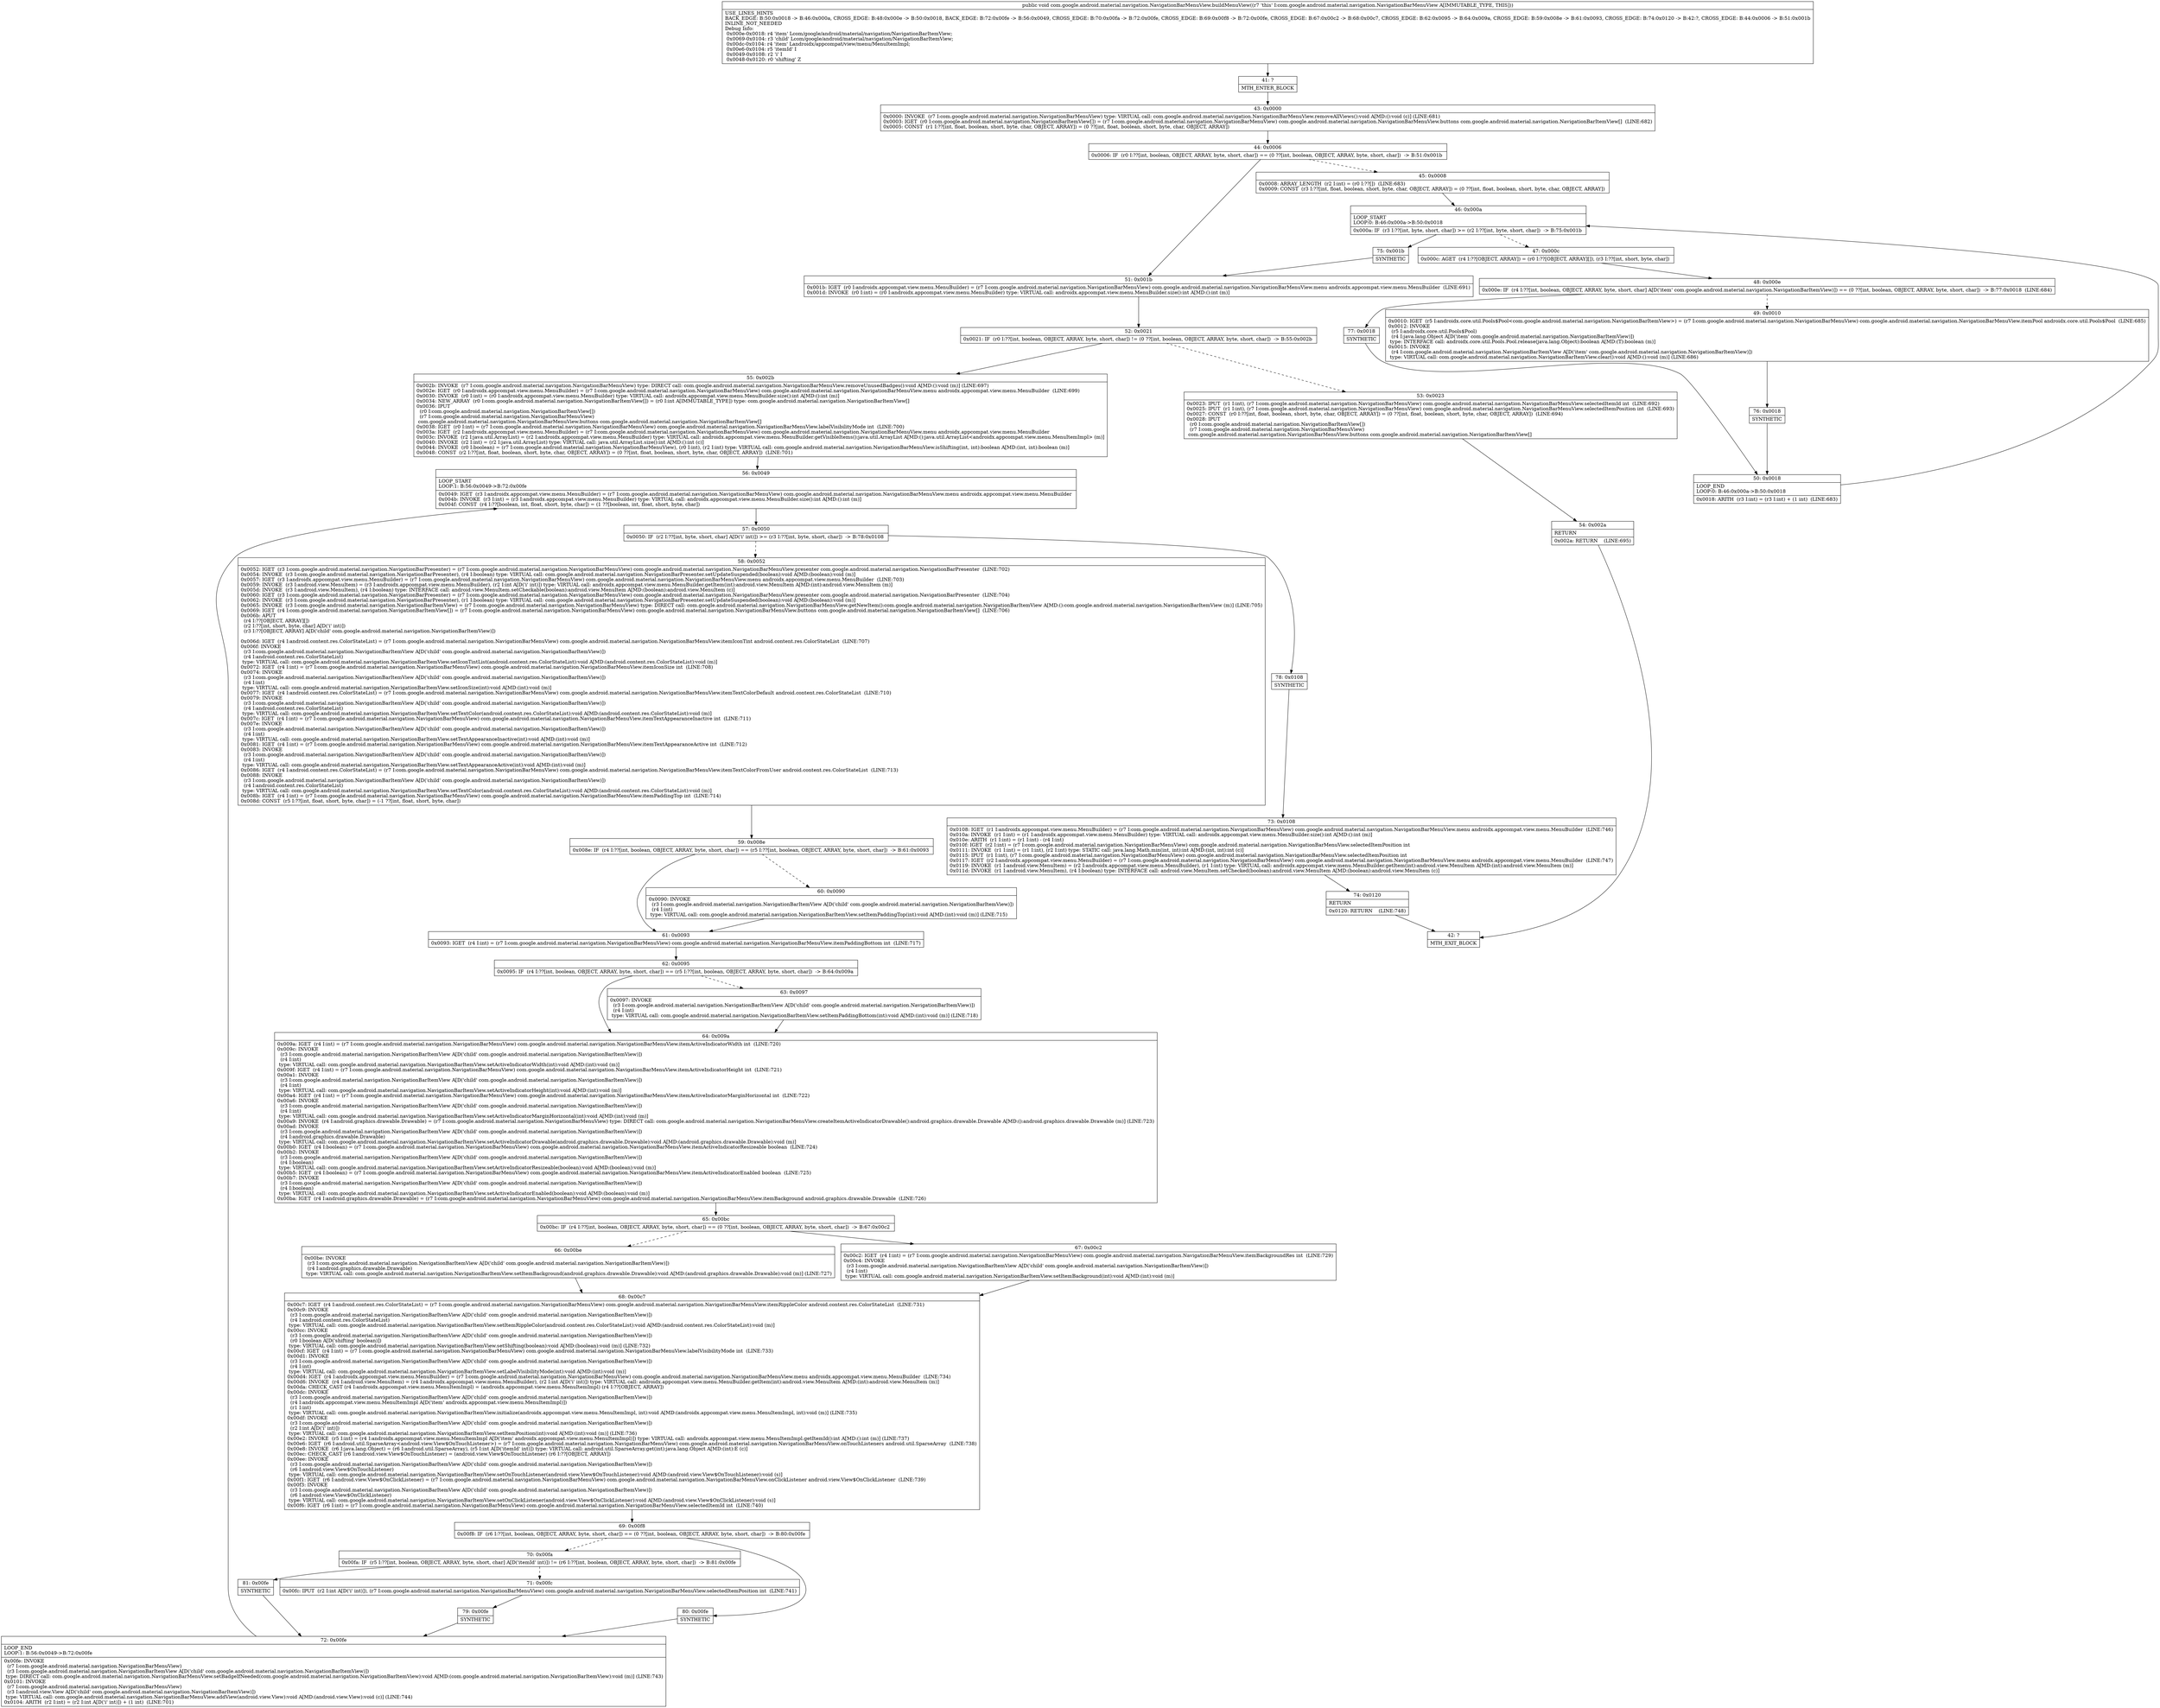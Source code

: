 digraph "CFG forcom.google.android.material.navigation.NavigationBarMenuView.buildMenuView()V" {
Node_41 [shape=record,label="{41\:\ ?|MTH_ENTER_BLOCK\l}"];
Node_43 [shape=record,label="{43\:\ 0x0000|0x0000: INVOKE  (r7 I:com.google.android.material.navigation.NavigationBarMenuView) type: VIRTUAL call: com.google.android.material.navigation.NavigationBarMenuView.removeAllViews():void A[MD:():void (c)] (LINE:681)\l0x0003: IGET  (r0 I:com.google.android.material.navigation.NavigationBarItemView[]) = (r7 I:com.google.android.material.navigation.NavigationBarMenuView) com.google.android.material.navigation.NavigationBarMenuView.buttons com.google.android.material.navigation.NavigationBarItemView[]  (LINE:682)\l0x0005: CONST  (r1 I:??[int, float, boolean, short, byte, char, OBJECT, ARRAY]) = (0 ??[int, float, boolean, short, byte, char, OBJECT, ARRAY]) \l}"];
Node_44 [shape=record,label="{44\:\ 0x0006|0x0006: IF  (r0 I:??[int, boolean, OBJECT, ARRAY, byte, short, char]) == (0 ??[int, boolean, OBJECT, ARRAY, byte, short, char])  \-\> B:51:0x001b \l}"];
Node_45 [shape=record,label="{45\:\ 0x0008|0x0008: ARRAY_LENGTH  (r2 I:int) = (r0 I:??[])  (LINE:683)\l0x0009: CONST  (r3 I:??[int, float, boolean, short, byte, char, OBJECT, ARRAY]) = (0 ??[int, float, boolean, short, byte, char, OBJECT, ARRAY]) \l}"];
Node_46 [shape=record,label="{46\:\ 0x000a|LOOP_START\lLOOP:0: B:46:0x000a\-\>B:50:0x0018\l|0x000a: IF  (r3 I:??[int, byte, short, char]) \>= (r2 I:??[int, byte, short, char])  \-\> B:75:0x001b \l}"];
Node_47 [shape=record,label="{47\:\ 0x000c|0x000c: AGET  (r4 I:??[OBJECT, ARRAY]) = (r0 I:??[OBJECT, ARRAY][]), (r3 I:??[int, short, byte, char]) \l}"];
Node_48 [shape=record,label="{48\:\ 0x000e|0x000e: IF  (r4 I:??[int, boolean, OBJECT, ARRAY, byte, short, char] A[D('item' com.google.android.material.navigation.NavigationBarItemView)]) == (0 ??[int, boolean, OBJECT, ARRAY, byte, short, char])  \-\> B:77:0x0018  (LINE:684)\l}"];
Node_49 [shape=record,label="{49\:\ 0x0010|0x0010: IGET  (r5 I:androidx.core.util.Pools$Pool\<com.google.android.material.navigation.NavigationBarItemView\>) = (r7 I:com.google.android.material.navigation.NavigationBarMenuView) com.google.android.material.navigation.NavigationBarMenuView.itemPool androidx.core.util.Pools$Pool  (LINE:685)\l0x0012: INVOKE  \l  (r5 I:androidx.core.util.Pools$Pool)\l  (r4 I:java.lang.Object A[D('item' com.google.android.material.navigation.NavigationBarItemView)])\l type: INTERFACE call: androidx.core.util.Pools.Pool.release(java.lang.Object):boolean A[MD:(T):boolean (m)]\l0x0015: INVOKE  \l  (r4 I:com.google.android.material.navigation.NavigationBarItemView A[D('item' com.google.android.material.navigation.NavigationBarItemView)])\l type: VIRTUAL call: com.google.android.material.navigation.NavigationBarItemView.clear():void A[MD:():void (m)] (LINE:686)\l}"];
Node_76 [shape=record,label="{76\:\ 0x0018|SYNTHETIC\l}"];
Node_50 [shape=record,label="{50\:\ 0x0018|LOOP_END\lLOOP:0: B:46:0x000a\-\>B:50:0x0018\l|0x0018: ARITH  (r3 I:int) = (r3 I:int) + (1 int)  (LINE:683)\l}"];
Node_77 [shape=record,label="{77\:\ 0x0018|SYNTHETIC\l}"];
Node_75 [shape=record,label="{75\:\ 0x001b|SYNTHETIC\l}"];
Node_51 [shape=record,label="{51\:\ 0x001b|0x001b: IGET  (r0 I:androidx.appcompat.view.menu.MenuBuilder) = (r7 I:com.google.android.material.navigation.NavigationBarMenuView) com.google.android.material.navigation.NavigationBarMenuView.menu androidx.appcompat.view.menu.MenuBuilder  (LINE:691)\l0x001d: INVOKE  (r0 I:int) = (r0 I:androidx.appcompat.view.menu.MenuBuilder) type: VIRTUAL call: androidx.appcompat.view.menu.MenuBuilder.size():int A[MD:():int (m)]\l}"];
Node_52 [shape=record,label="{52\:\ 0x0021|0x0021: IF  (r0 I:??[int, boolean, OBJECT, ARRAY, byte, short, char]) != (0 ??[int, boolean, OBJECT, ARRAY, byte, short, char])  \-\> B:55:0x002b \l}"];
Node_53 [shape=record,label="{53\:\ 0x0023|0x0023: IPUT  (r1 I:int), (r7 I:com.google.android.material.navigation.NavigationBarMenuView) com.google.android.material.navigation.NavigationBarMenuView.selectedItemId int  (LINE:692)\l0x0025: IPUT  (r1 I:int), (r7 I:com.google.android.material.navigation.NavigationBarMenuView) com.google.android.material.navigation.NavigationBarMenuView.selectedItemPosition int  (LINE:693)\l0x0027: CONST  (r0 I:??[int, float, boolean, short, byte, char, OBJECT, ARRAY]) = (0 ??[int, float, boolean, short, byte, char, OBJECT, ARRAY])  (LINE:694)\l0x0028: IPUT  \l  (r0 I:com.google.android.material.navigation.NavigationBarItemView[])\l  (r7 I:com.google.android.material.navigation.NavigationBarMenuView)\l com.google.android.material.navigation.NavigationBarMenuView.buttons com.google.android.material.navigation.NavigationBarItemView[] \l}"];
Node_54 [shape=record,label="{54\:\ 0x002a|RETURN\l|0x002a: RETURN    (LINE:695)\l}"];
Node_42 [shape=record,label="{42\:\ ?|MTH_EXIT_BLOCK\l}"];
Node_55 [shape=record,label="{55\:\ 0x002b|0x002b: INVOKE  (r7 I:com.google.android.material.navigation.NavigationBarMenuView) type: DIRECT call: com.google.android.material.navigation.NavigationBarMenuView.removeUnusedBadges():void A[MD:():void (m)] (LINE:697)\l0x002e: IGET  (r0 I:androidx.appcompat.view.menu.MenuBuilder) = (r7 I:com.google.android.material.navigation.NavigationBarMenuView) com.google.android.material.navigation.NavigationBarMenuView.menu androidx.appcompat.view.menu.MenuBuilder  (LINE:699)\l0x0030: INVOKE  (r0 I:int) = (r0 I:androidx.appcompat.view.menu.MenuBuilder) type: VIRTUAL call: androidx.appcompat.view.menu.MenuBuilder.size():int A[MD:():int (m)]\l0x0034: NEW_ARRAY  (r0 I:com.google.android.material.navigation.NavigationBarItemView[]) = (r0 I:int A[IMMUTABLE_TYPE]) type: com.google.android.material.navigation.NavigationBarItemView[] \l0x0036: IPUT  \l  (r0 I:com.google.android.material.navigation.NavigationBarItemView[])\l  (r7 I:com.google.android.material.navigation.NavigationBarMenuView)\l com.google.android.material.navigation.NavigationBarMenuView.buttons com.google.android.material.navigation.NavigationBarItemView[] \l0x0038: IGET  (r0 I:int) = (r7 I:com.google.android.material.navigation.NavigationBarMenuView) com.google.android.material.navigation.NavigationBarMenuView.labelVisibilityMode int  (LINE:700)\l0x003a: IGET  (r2 I:androidx.appcompat.view.menu.MenuBuilder) = (r7 I:com.google.android.material.navigation.NavigationBarMenuView) com.google.android.material.navigation.NavigationBarMenuView.menu androidx.appcompat.view.menu.MenuBuilder \l0x003c: INVOKE  (r2 I:java.util.ArrayList) = (r2 I:androidx.appcompat.view.menu.MenuBuilder) type: VIRTUAL call: androidx.appcompat.view.menu.MenuBuilder.getVisibleItems():java.util.ArrayList A[MD:():java.util.ArrayList\<androidx.appcompat.view.menu.MenuItemImpl\> (m)]\l0x0040: INVOKE  (r2 I:int) = (r2 I:java.util.ArrayList) type: VIRTUAL call: java.util.ArrayList.size():int A[MD:():int (c)]\l0x0044: INVOKE  (r0 I:boolean) = (r7 I:com.google.android.material.navigation.NavigationBarMenuView), (r0 I:int), (r2 I:int) type: VIRTUAL call: com.google.android.material.navigation.NavigationBarMenuView.isShifting(int, int):boolean A[MD:(int, int):boolean (m)]\l0x0048: CONST  (r2 I:??[int, float, boolean, short, byte, char, OBJECT, ARRAY]) = (0 ??[int, float, boolean, short, byte, char, OBJECT, ARRAY])  (LINE:701)\l}"];
Node_56 [shape=record,label="{56\:\ 0x0049|LOOP_START\lLOOP:1: B:56:0x0049\-\>B:72:0x00fe\l|0x0049: IGET  (r3 I:androidx.appcompat.view.menu.MenuBuilder) = (r7 I:com.google.android.material.navigation.NavigationBarMenuView) com.google.android.material.navigation.NavigationBarMenuView.menu androidx.appcompat.view.menu.MenuBuilder \l0x004b: INVOKE  (r3 I:int) = (r3 I:androidx.appcompat.view.menu.MenuBuilder) type: VIRTUAL call: androidx.appcompat.view.menu.MenuBuilder.size():int A[MD:():int (m)]\l0x004f: CONST  (r4 I:??[boolean, int, float, short, byte, char]) = (1 ??[boolean, int, float, short, byte, char]) \l}"];
Node_57 [shape=record,label="{57\:\ 0x0050|0x0050: IF  (r2 I:??[int, byte, short, char] A[D('i' int)]) \>= (r3 I:??[int, byte, short, char])  \-\> B:78:0x0108 \l}"];
Node_58 [shape=record,label="{58\:\ 0x0052|0x0052: IGET  (r3 I:com.google.android.material.navigation.NavigationBarPresenter) = (r7 I:com.google.android.material.navigation.NavigationBarMenuView) com.google.android.material.navigation.NavigationBarMenuView.presenter com.google.android.material.navigation.NavigationBarPresenter  (LINE:702)\l0x0054: INVOKE  (r3 I:com.google.android.material.navigation.NavigationBarPresenter), (r4 I:boolean) type: VIRTUAL call: com.google.android.material.navigation.NavigationBarPresenter.setUpdateSuspended(boolean):void A[MD:(boolean):void (m)]\l0x0057: IGET  (r3 I:androidx.appcompat.view.menu.MenuBuilder) = (r7 I:com.google.android.material.navigation.NavigationBarMenuView) com.google.android.material.navigation.NavigationBarMenuView.menu androidx.appcompat.view.menu.MenuBuilder  (LINE:703)\l0x0059: INVOKE  (r3 I:android.view.MenuItem) = (r3 I:androidx.appcompat.view.menu.MenuBuilder), (r2 I:int A[D('i' int)]) type: VIRTUAL call: androidx.appcompat.view.menu.MenuBuilder.getItem(int):android.view.MenuItem A[MD:(int):android.view.MenuItem (m)]\l0x005d: INVOKE  (r3 I:android.view.MenuItem), (r4 I:boolean) type: INTERFACE call: android.view.MenuItem.setCheckable(boolean):android.view.MenuItem A[MD:(boolean):android.view.MenuItem (c)]\l0x0060: IGET  (r3 I:com.google.android.material.navigation.NavigationBarPresenter) = (r7 I:com.google.android.material.navigation.NavigationBarMenuView) com.google.android.material.navigation.NavigationBarMenuView.presenter com.google.android.material.navigation.NavigationBarPresenter  (LINE:704)\l0x0062: INVOKE  (r3 I:com.google.android.material.navigation.NavigationBarPresenter), (r1 I:boolean) type: VIRTUAL call: com.google.android.material.navigation.NavigationBarPresenter.setUpdateSuspended(boolean):void A[MD:(boolean):void (m)]\l0x0065: INVOKE  (r3 I:com.google.android.material.navigation.NavigationBarItemView) = (r7 I:com.google.android.material.navigation.NavigationBarMenuView) type: DIRECT call: com.google.android.material.navigation.NavigationBarMenuView.getNewItem():com.google.android.material.navigation.NavigationBarItemView A[MD:():com.google.android.material.navigation.NavigationBarItemView (m)] (LINE:705)\l0x0069: IGET  (r4 I:com.google.android.material.navigation.NavigationBarItemView[]) = (r7 I:com.google.android.material.navigation.NavigationBarMenuView) com.google.android.material.navigation.NavigationBarMenuView.buttons com.google.android.material.navigation.NavigationBarItemView[]  (LINE:706)\l0x006b: APUT  \l  (r4 I:??[OBJECT, ARRAY][])\l  (r2 I:??[int, short, byte, char] A[D('i' int)])\l  (r3 I:??[OBJECT, ARRAY] A[D('child' com.google.android.material.navigation.NavigationBarItemView)])\l \l0x006d: IGET  (r4 I:android.content.res.ColorStateList) = (r7 I:com.google.android.material.navigation.NavigationBarMenuView) com.google.android.material.navigation.NavigationBarMenuView.itemIconTint android.content.res.ColorStateList  (LINE:707)\l0x006f: INVOKE  \l  (r3 I:com.google.android.material.navigation.NavigationBarItemView A[D('child' com.google.android.material.navigation.NavigationBarItemView)])\l  (r4 I:android.content.res.ColorStateList)\l type: VIRTUAL call: com.google.android.material.navigation.NavigationBarItemView.setIconTintList(android.content.res.ColorStateList):void A[MD:(android.content.res.ColorStateList):void (m)]\l0x0072: IGET  (r4 I:int) = (r7 I:com.google.android.material.navigation.NavigationBarMenuView) com.google.android.material.navigation.NavigationBarMenuView.itemIconSize int  (LINE:708)\l0x0074: INVOKE  \l  (r3 I:com.google.android.material.navigation.NavigationBarItemView A[D('child' com.google.android.material.navigation.NavigationBarItemView)])\l  (r4 I:int)\l type: VIRTUAL call: com.google.android.material.navigation.NavigationBarItemView.setIconSize(int):void A[MD:(int):void (m)]\l0x0077: IGET  (r4 I:android.content.res.ColorStateList) = (r7 I:com.google.android.material.navigation.NavigationBarMenuView) com.google.android.material.navigation.NavigationBarMenuView.itemTextColorDefault android.content.res.ColorStateList  (LINE:710)\l0x0079: INVOKE  \l  (r3 I:com.google.android.material.navigation.NavigationBarItemView A[D('child' com.google.android.material.navigation.NavigationBarItemView)])\l  (r4 I:android.content.res.ColorStateList)\l type: VIRTUAL call: com.google.android.material.navigation.NavigationBarItemView.setTextColor(android.content.res.ColorStateList):void A[MD:(android.content.res.ColorStateList):void (m)]\l0x007c: IGET  (r4 I:int) = (r7 I:com.google.android.material.navigation.NavigationBarMenuView) com.google.android.material.navigation.NavigationBarMenuView.itemTextAppearanceInactive int  (LINE:711)\l0x007e: INVOKE  \l  (r3 I:com.google.android.material.navigation.NavigationBarItemView A[D('child' com.google.android.material.navigation.NavigationBarItemView)])\l  (r4 I:int)\l type: VIRTUAL call: com.google.android.material.navigation.NavigationBarItemView.setTextAppearanceInactive(int):void A[MD:(int):void (m)]\l0x0081: IGET  (r4 I:int) = (r7 I:com.google.android.material.navigation.NavigationBarMenuView) com.google.android.material.navigation.NavigationBarMenuView.itemTextAppearanceActive int  (LINE:712)\l0x0083: INVOKE  \l  (r3 I:com.google.android.material.navigation.NavigationBarItemView A[D('child' com.google.android.material.navigation.NavigationBarItemView)])\l  (r4 I:int)\l type: VIRTUAL call: com.google.android.material.navigation.NavigationBarItemView.setTextAppearanceActive(int):void A[MD:(int):void (m)]\l0x0086: IGET  (r4 I:android.content.res.ColorStateList) = (r7 I:com.google.android.material.navigation.NavigationBarMenuView) com.google.android.material.navigation.NavigationBarMenuView.itemTextColorFromUser android.content.res.ColorStateList  (LINE:713)\l0x0088: INVOKE  \l  (r3 I:com.google.android.material.navigation.NavigationBarItemView A[D('child' com.google.android.material.navigation.NavigationBarItemView)])\l  (r4 I:android.content.res.ColorStateList)\l type: VIRTUAL call: com.google.android.material.navigation.NavigationBarItemView.setTextColor(android.content.res.ColorStateList):void A[MD:(android.content.res.ColorStateList):void (m)]\l0x008b: IGET  (r4 I:int) = (r7 I:com.google.android.material.navigation.NavigationBarMenuView) com.google.android.material.navigation.NavigationBarMenuView.itemPaddingTop int  (LINE:714)\l0x008d: CONST  (r5 I:??[int, float, short, byte, char]) = (\-1 ??[int, float, short, byte, char]) \l}"];
Node_59 [shape=record,label="{59\:\ 0x008e|0x008e: IF  (r4 I:??[int, boolean, OBJECT, ARRAY, byte, short, char]) == (r5 I:??[int, boolean, OBJECT, ARRAY, byte, short, char])  \-\> B:61:0x0093 \l}"];
Node_60 [shape=record,label="{60\:\ 0x0090|0x0090: INVOKE  \l  (r3 I:com.google.android.material.navigation.NavigationBarItemView A[D('child' com.google.android.material.navigation.NavigationBarItemView)])\l  (r4 I:int)\l type: VIRTUAL call: com.google.android.material.navigation.NavigationBarItemView.setItemPaddingTop(int):void A[MD:(int):void (m)] (LINE:715)\l}"];
Node_61 [shape=record,label="{61\:\ 0x0093|0x0093: IGET  (r4 I:int) = (r7 I:com.google.android.material.navigation.NavigationBarMenuView) com.google.android.material.navigation.NavigationBarMenuView.itemPaddingBottom int  (LINE:717)\l}"];
Node_62 [shape=record,label="{62\:\ 0x0095|0x0095: IF  (r4 I:??[int, boolean, OBJECT, ARRAY, byte, short, char]) == (r5 I:??[int, boolean, OBJECT, ARRAY, byte, short, char])  \-\> B:64:0x009a \l}"];
Node_63 [shape=record,label="{63\:\ 0x0097|0x0097: INVOKE  \l  (r3 I:com.google.android.material.navigation.NavigationBarItemView A[D('child' com.google.android.material.navigation.NavigationBarItemView)])\l  (r4 I:int)\l type: VIRTUAL call: com.google.android.material.navigation.NavigationBarItemView.setItemPaddingBottom(int):void A[MD:(int):void (m)] (LINE:718)\l}"];
Node_64 [shape=record,label="{64\:\ 0x009a|0x009a: IGET  (r4 I:int) = (r7 I:com.google.android.material.navigation.NavigationBarMenuView) com.google.android.material.navigation.NavigationBarMenuView.itemActiveIndicatorWidth int  (LINE:720)\l0x009c: INVOKE  \l  (r3 I:com.google.android.material.navigation.NavigationBarItemView A[D('child' com.google.android.material.navigation.NavigationBarItemView)])\l  (r4 I:int)\l type: VIRTUAL call: com.google.android.material.navigation.NavigationBarItemView.setActiveIndicatorWidth(int):void A[MD:(int):void (m)]\l0x009f: IGET  (r4 I:int) = (r7 I:com.google.android.material.navigation.NavigationBarMenuView) com.google.android.material.navigation.NavigationBarMenuView.itemActiveIndicatorHeight int  (LINE:721)\l0x00a1: INVOKE  \l  (r3 I:com.google.android.material.navigation.NavigationBarItemView A[D('child' com.google.android.material.navigation.NavigationBarItemView)])\l  (r4 I:int)\l type: VIRTUAL call: com.google.android.material.navigation.NavigationBarItemView.setActiveIndicatorHeight(int):void A[MD:(int):void (m)]\l0x00a4: IGET  (r4 I:int) = (r7 I:com.google.android.material.navigation.NavigationBarMenuView) com.google.android.material.navigation.NavigationBarMenuView.itemActiveIndicatorMarginHorizontal int  (LINE:722)\l0x00a6: INVOKE  \l  (r3 I:com.google.android.material.navigation.NavigationBarItemView A[D('child' com.google.android.material.navigation.NavigationBarItemView)])\l  (r4 I:int)\l type: VIRTUAL call: com.google.android.material.navigation.NavigationBarItemView.setActiveIndicatorMarginHorizontal(int):void A[MD:(int):void (m)]\l0x00a9: INVOKE  (r4 I:android.graphics.drawable.Drawable) = (r7 I:com.google.android.material.navigation.NavigationBarMenuView) type: DIRECT call: com.google.android.material.navigation.NavigationBarMenuView.createItemActiveIndicatorDrawable():android.graphics.drawable.Drawable A[MD:():android.graphics.drawable.Drawable (m)] (LINE:723)\l0x00ad: INVOKE  \l  (r3 I:com.google.android.material.navigation.NavigationBarItemView A[D('child' com.google.android.material.navigation.NavigationBarItemView)])\l  (r4 I:android.graphics.drawable.Drawable)\l type: VIRTUAL call: com.google.android.material.navigation.NavigationBarItemView.setActiveIndicatorDrawable(android.graphics.drawable.Drawable):void A[MD:(android.graphics.drawable.Drawable):void (m)]\l0x00b0: IGET  (r4 I:boolean) = (r7 I:com.google.android.material.navigation.NavigationBarMenuView) com.google.android.material.navigation.NavigationBarMenuView.itemActiveIndicatorResizeable boolean  (LINE:724)\l0x00b2: INVOKE  \l  (r3 I:com.google.android.material.navigation.NavigationBarItemView A[D('child' com.google.android.material.navigation.NavigationBarItemView)])\l  (r4 I:boolean)\l type: VIRTUAL call: com.google.android.material.navigation.NavigationBarItemView.setActiveIndicatorResizeable(boolean):void A[MD:(boolean):void (m)]\l0x00b5: IGET  (r4 I:boolean) = (r7 I:com.google.android.material.navigation.NavigationBarMenuView) com.google.android.material.navigation.NavigationBarMenuView.itemActiveIndicatorEnabled boolean  (LINE:725)\l0x00b7: INVOKE  \l  (r3 I:com.google.android.material.navigation.NavigationBarItemView A[D('child' com.google.android.material.navigation.NavigationBarItemView)])\l  (r4 I:boolean)\l type: VIRTUAL call: com.google.android.material.navigation.NavigationBarItemView.setActiveIndicatorEnabled(boolean):void A[MD:(boolean):void (m)]\l0x00ba: IGET  (r4 I:android.graphics.drawable.Drawable) = (r7 I:com.google.android.material.navigation.NavigationBarMenuView) com.google.android.material.navigation.NavigationBarMenuView.itemBackground android.graphics.drawable.Drawable  (LINE:726)\l}"];
Node_65 [shape=record,label="{65\:\ 0x00bc|0x00bc: IF  (r4 I:??[int, boolean, OBJECT, ARRAY, byte, short, char]) == (0 ??[int, boolean, OBJECT, ARRAY, byte, short, char])  \-\> B:67:0x00c2 \l}"];
Node_66 [shape=record,label="{66\:\ 0x00be|0x00be: INVOKE  \l  (r3 I:com.google.android.material.navigation.NavigationBarItemView A[D('child' com.google.android.material.navigation.NavigationBarItemView)])\l  (r4 I:android.graphics.drawable.Drawable)\l type: VIRTUAL call: com.google.android.material.navigation.NavigationBarItemView.setItemBackground(android.graphics.drawable.Drawable):void A[MD:(android.graphics.drawable.Drawable):void (m)] (LINE:727)\l}"];
Node_68 [shape=record,label="{68\:\ 0x00c7|0x00c7: IGET  (r4 I:android.content.res.ColorStateList) = (r7 I:com.google.android.material.navigation.NavigationBarMenuView) com.google.android.material.navigation.NavigationBarMenuView.itemRippleColor android.content.res.ColorStateList  (LINE:731)\l0x00c9: INVOKE  \l  (r3 I:com.google.android.material.navigation.NavigationBarItemView A[D('child' com.google.android.material.navigation.NavigationBarItemView)])\l  (r4 I:android.content.res.ColorStateList)\l type: VIRTUAL call: com.google.android.material.navigation.NavigationBarItemView.setItemRippleColor(android.content.res.ColorStateList):void A[MD:(android.content.res.ColorStateList):void (m)]\l0x00cc: INVOKE  \l  (r3 I:com.google.android.material.navigation.NavigationBarItemView A[D('child' com.google.android.material.navigation.NavigationBarItemView)])\l  (r0 I:boolean A[D('shifting' boolean)])\l type: VIRTUAL call: com.google.android.material.navigation.NavigationBarItemView.setShifting(boolean):void A[MD:(boolean):void (m)] (LINE:732)\l0x00cf: IGET  (r4 I:int) = (r7 I:com.google.android.material.navigation.NavigationBarMenuView) com.google.android.material.navigation.NavigationBarMenuView.labelVisibilityMode int  (LINE:733)\l0x00d1: INVOKE  \l  (r3 I:com.google.android.material.navigation.NavigationBarItemView A[D('child' com.google.android.material.navigation.NavigationBarItemView)])\l  (r4 I:int)\l type: VIRTUAL call: com.google.android.material.navigation.NavigationBarItemView.setLabelVisibilityMode(int):void A[MD:(int):void (m)]\l0x00d4: IGET  (r4 I:androidx.appcompat.view.menu.MenuBuilder) = (r7 I:com.google.android.material.navigation.NavigationBarMenuView) com.google.android.material.navigation.NavigationBarMenuView.menu androidx.appcompat.view.menu.MenuBuilder  (LINE:734)\l0x00d6: INVOKE  (r4 I:android.view.MenuItem) = (r4 I:androidx.appcompat.view.menu.MenuBuilder), (r2 I:int A[D('i' int)]) type: VIRTUAL call: androidx.appcompat.view.menu.MenuBuilder.getItem(int):android.view.MenuItem A[MD:(int):android.view.MenuItem (m)]\l0x00da: CHECK_CAST (r4 I:androidx.appcompat.view.menu.MenuItemImpl) = (androidx.appcompat.view.menu.MenuItemImpl) (r4 I:??[OBJECT, ARRAY]) \l0x00dc: INVOKE  \l  (r3 I:com.google.android.material.navigation.NavigationBarItemView A[D('child' com.google.android.material.navigation.NavigationBarItemView)])\l  (r4 I:androidx.appcompat.view.menu.MenuItemImpl A[D('item' androidx.appcompat.view.menu.MenuItemImpl)])\l  (r1 I:int)\l type: VIRTUAL call: com.google.android.material.navigation.NavigationBarItemView.initialize(androidx.appcompat.view.menu.MenuItemImpl, int):void A[MD:(androidx.appcompat.view.menu.MenuItemImpl, int):void (m)] (LINE:735)\l0x00df: INVOKE  \l  (r3 I:com.google.android.material.navigation.NavigationBarItemView A[D('child' com.google.android.material.navigation.NavigationBarItemView)])\l  (r2 I:int A[D('i' int)])\l type: VIRTUAL call: com.google.android.material.navigation.NavigationBarItemView.setItemPosition(int):void A[MD:(int):void (m)] (LINE:736)\l0x00e2: INVOKE  (r5 I:int) = (r4 I:androidx.appcompat.view.menu.MenuItemImpl A[D('item' androidx.appcompat.view.menu.MenuItemImpl)]) type: VIRTUAL call: androidx.appcompat.view.menu.MenuItemImpl.getItemId():int A[MD:():int (m)] (LINE:737)\l0x00e6: IGET  (r6 I:android.util.SparseArray\<android.view.View$OnTouchListener\>) = (r7 I:com.google.android.material.navigation.NavigationBarMenuView) com.google.android.material.navigation.NavigationBarMenuView.onTouchListeners android.util.SparseArray  (LINE:738)\l0x00e8: INVOKE  (r6 I:java.lang.Object) = (r6 I:android.util.SparseArray), (r5 I:int A[D('itemId' int)]) type: VIRTUAL call: android.util.SparseArray.get(int):java.lang.Object A[MD:(int):E (c)]\l0x00ec: CHECK_CAST (r6 I:android.view.View$OnTouchListener) = (android.view.View$OnTouchListener) (r6 I:??[OBJECT, ARRAY]) \l0x00ee: INVOKE  \l  (r3 I:com.google.android.material.navigation.NavigationBarItemView A[D('child' com.google.android.material.navigation.NavigationBarItemView)])\l  (r6 I:android.view.View$OnTouchListener)\l type: VIRTUAL call: com.google.android.material.navigation.NavigationBarItemView.setOnTouchListener(android.view.View$OnTouchListener):void A[MD:(android.view.View$OnTouchListener):void (s)]\l0x00f1: IGET  (r6 I:android.view.View$OnClickListener) = (r7 I:com.google.android.material.navigation.NavigationBarMenuView) com.google.android.material.navigation.NavigationBarMenuView.onClickListener android.view.View$OnClickListener  (LINE:739)\l0x00f3: INVOKE  \l  (r3 I:com.google.android.material.navigation.NavigationBarItemView A[D('child' com.google.android.material.navigation.NavigationBarItemView)])\l  (r6 I:android.view.View$OnClickListener)\l type: VIRTUAL call: com.google.android.material.navigation.NavigationBarItemView.setOnClickListener(android.view.View$OnClickListener):void A[MD:(android.view.View$OnClickListener):void (s)]\l0x00f6: IGET  (r6 I:int) = (r7 I:com.google.android.material.navigation.NavigationBarMenuView) com.google.android.material.navigation.NavigationBarMenuView.selectedItemId int  (LINE:740)\l}"];
Node_69 [shape=record,label="{69\:\ 0x00f8|0x00f8: IF  (r6 I:??[int, boolean, OBJECT, ARRAY, byte, short, char]) == (0 ??[int, boolean, OBJECT, ARRAY, byte, short, char])  \-\> B:80:0x00fe \l}"];
Node_70 [shape=record,label="{70\:\ 0x00fa|0x00fa: IF  (r5 I:??[int, boolean, OBJECT, ARRAY, byte, short, char] A[D('itemId' int)]) != (r6 I:??[int, boolean, OBJECT, ARRAY, byte, short, char])  \-\> B:81:0x00fe \l}"];
Node_71 [shape=record,label="{71\:\ 0x00fc|0x00fc: IPUT  (r2 I:int A[D('i' int)]), (r7 I:com.google.android.material.navigation.NavigationBarMenuView) com.google.android.material.navigation.NavigationBarMenuView.selectedItemPosition int  (LINE:741)\l}"];
Node_79 [shape=record,label="{79\:\ 0x00fe|SYNTHETIC\l}"];
Node_72 [shape=record,label="{72\:\ 0x00fe|LOOP_END\lLOOP:1: B:56:0x0049\-\>B:72:0x00fe\l|0x00fe: INVOKE  \l  (r7 I:com.google.android.material.navigation.NavigationBarMenuView)\l  (r3 I:com.google.android.material.navigation.NavigationBarItemView A[D('child' com.google.android.material.navigation.NavigationBarItemView)])\l type: DIRECT call: com.google.android.material.navigation.NavigationBarMenuView.setBadgeIfNeeded(com.google.android.material.navigation.NavigationBarItemView):void A[MD:(com.google.android.material.navigation.NavigationBarItemView):void (m)] (LINE:743)\l0x0101: INVOKE  \l  (r7 I:com.google.android.material.navigation.NavigationBarMenuView)\l  (r3 I:android.view.View A[D('child' com.google.android.material.navigation.NavigationBarItemView)])\l type: VIRTUAL call: com.google.android.material.navigation.NavigationBarMenuView.addView(android.view.View):void A[MD:(android.view.View):void (c)] (LINE:744)\l0x0104: ARITH  (r2 I:int) = (r2 I:int A[D('i' int)]) + (1 int)  (LINE:701)\l}"];
Node_81 [shape=record,label="{81\:\ 0x00fe|SYNTHETIC\l}"];
Node_80 [shape=record,label="{80\:\ 0x00fe|SYNTHETIC\l}"];
Node_67 [shape=record,label="{67\:\ 0x00c2|0x00c2: IGET  (r4 I:int) = (r7 I:com.google.android.material.navigation.NavigationBarMenuView) com.google.android.material.navigation.NavigationBarMenuView.itemBackgroundRes int  (LINE:729)\l0x00c4: INVOKE  \l  (r3 I:com.google.android.material.navigation.NavigationBarItemView A[D('child' com.google.android.material.navigation.NavigationBarItemView)])\l  (r4 I:int)\l type: VIRTUAL call: com.google.android.material.navigation.NavigationBarItemView.setItemBackground(int):void A[MD:(int):void (m)]\l}"];
Node_78 [shape=record,label="{78\:\ 0x0108|SYNTHETIC\l}"];
Node_73 [shape=record,label="{73\:\ 0x0108|0x0108: IGET  (r1 I:androidx.appcompat.view.menu.MenuBuilder) = (r7 I:com.google.android.material.navigation.NavigationBarMenuView) com.google.android.material.navigation.NavigationBarMenuView.menu androidx.appcompat.view.menu.MenuBuilder  (LINE:746)\l0x010a: INVOKE  (r1 I:int) = (r1 I:androidx.appcompat.view.menu.MenuBuilder) type: VIRTUAL call: androidx.appcompat.view.menu.MenuBuilder.size():int A[MD:():int (m)]\l0x010e: ARITH  (r1 I:int) = (r1 I:int) \- (r4 I:int) \l0x010f: IGET  (r2 I:int) = (r7 I:com.google.android.material.navigation.NavigationBarMenuView) com.google.android.material.navigation.NavigationBarMenuView.selectedItemPosition int \l0x0111: INVOKE  (r1 I:int) = (r1 I:int), (r2 I:int) type: STATIC call: java.lang.Math.min(int, int):int A[MD:(int, int):int (c)]\l0x0115: IPUT  (r1 I:int), (r7 I:com.google.android.material.navigation.NavigationBarMenuView) com.google.android.material.navigation.NavigationBarMenuView.selectedItemPosition int \l0x0117: IGET  (r2 I:androidx.appcompat.view.menu.MenuBuilder) = (r7 I:com.google.android.material.navigation.NavigationBarMenuView) com.google.android.material.navigation.NavigationBarMenuView.menu androidx.appcompat.view.menu.MenuBuilder  (LINE:747)\l0x0119: INVOKE  (r1 I:android.view.MenuItem) = (r2 I:androidx.appcompat.view.menu.MenuBuilder), (r1 I:int) type: VIRTUAL call: androidx.appcompat.view.menu.MenuBuilder.getItem(int):android.view.MenuItem A[MD:(int):android.view.MenuItem (m)]\l0x011d: INVOKE  (r1 I:android.view.MenuItem), (r4 I:boolean) type: INTERFACE call: android.view.MenuItem.setChecked(boolean):android.view.MenuItem A[MD:(boolean):android.view.MenuItem (c)]\l}"];
Node_74 [shape=record,label="{74\:\ 0x0120|RETURN\l|0x0120: RETURN    (LINE:748)\l}"];
MethodNode[shape=record,label="{public void com.google.android.material.navigation.NavigationBarMenuView.buildMenuView((r7 'this' I:com.google.android.material.navigation.NavigationBarMenuView A[IMMUTABLE_TYPE, THIS]))  | USE_LINES_HINTS\lBACK_EDGE: B:50:0x0018 \-\> B:46:0x000a, CROSS_EDGE: B:48:0x000e \-\> B:50:0x0018, BACK_EDGE: B:72:0x00fe \-\> B:56:0x0049, CROSS_EDGE: B:70:0x00fa \-\> B:72:0x00fe, CROSS_EDGE: B:69:0x00f8 \-\> B:72:0x00fe, CROSS_EDGE: B:67:0x00c2 \-\> B:68:0x00c7, CROSS_EDGE: B:62:0x0095 \-\> B:64:0x009a, CROSS_EDGE: B:59:0x008e \-\> B:61:0x0093, CROSS_EDGE: B:74:0x0120 \-\> B:42:?, CROSS_EDGE: B:44:0x0006 \-\> B:51:0x001b\lINLINE_NOT_NEEDED\lDebug Info:\l  0x000e\-0x0018: r4 'item' Lcom\/google\/android\/material\/navigation\/NavigationBarItemView;\l  0x0069\-0x0104: r3 'child' Lcom\/google\/android\/material\/navigation\/NavigationBarItemView;\l  0x00dc\-0x0104: r4 'item' Landroidx\/appcompat\/view\/menu\/MenuItemImpl;\l  0x00e6\-0x0104: r5 'itemId' I\l  0x0049\-0x0108: r2 'i' I\l  0x0048\-0x0120: r0 'shifting' Z\l}"];
MethodNode -> Node_41;Node_41 -> Node_43;
Node_43 -> Node_44;
Node_44 -> Node_45[style=dashed];
Node_44 -> Node_51;
Node_45 -> Node_46;
Node_46 -> Node_47[style=dashed];
Node_46 -> Node_75;
Node_47 -> Node_48;
Node_48 -> Node_49[style=dashed];
Node_48 -> Node_77;
Node_49 -> Node_76;
Node_76 -> Node_50;
Node_50 -> Node_46;
Node_77 -> Node_50;
Node_75 -> Node_51;
Node_51 -> Node_52;
Node_52 -> Node_53[style=dashed];
Node_52 -> Node_55;
Node_53 -> Node_54;
Node_54 -> Node_42;
Node_55 -> Node_56;
Node_56 -> Node_57;
Node_57 -> Node_58[style=dashed];
Node_57 -> Node_78;
Node_58 -> Node_59;
Node_59 -> Node_60[style=dashed];
Node_59 -> Node_61;
Node_60 -> Node_61;
Node_61 -> Node_62;
Node_62 -> Node_63[style=dashed];
Node_62 -> Node_64;
Node_63 -> Node_64;
Node_64 -> Node_65;
Node_65 -> Node_66[style=dashed];
Node_65 -> Node_67;
Node_66 -> Node_68;
Node_68 -> Node_69;
Node_69 -> Node_70[style=dashed];
Node_69 -> Node_80;
Node_70 -> Node_71[style=dashed];
Node_70 -> Node_81;
Node_71 -> Node_79;
Node_79 -> Node_72;
Node_72 -> Node_56;
Node_81 -> Node_72;
Node_80 -> Node_72;
Node_67 -> Node_68;
Node_78 -> Node_73;
Node_73 -> Node_74;
Node_74 -> Node_42;
}

